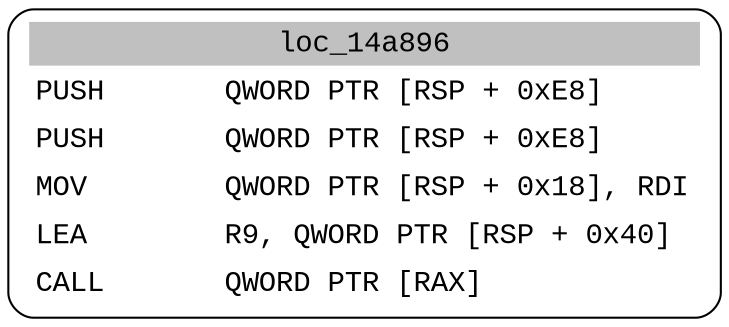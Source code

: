 digraph asm_graph {
1941 [
shape="Mrecord" fontname="Courier New"label =<<table border="0" cellborder="0" cellpadding="3"><tr><td align="center" colspan="2" bgcolor="grey">loc_14a896</td></tr><tr><td align="left">PUSH       QWORD PTR [RSP + 0xE8]</td></tr><tr><td align="left">PUSH       QWORD PTR [RSP + 0xE8]</td></tr><tr><td align="left">MOV        QWORD PTR [RSP + 0x18], RDI</td></tr><tr><td align="left">LEA        R9, QWORD PTR [RSP + 0x40]</td></tr><tr><td align="left">CALL       QWORD PTR [RAX]</td></tr></table>> ];
}